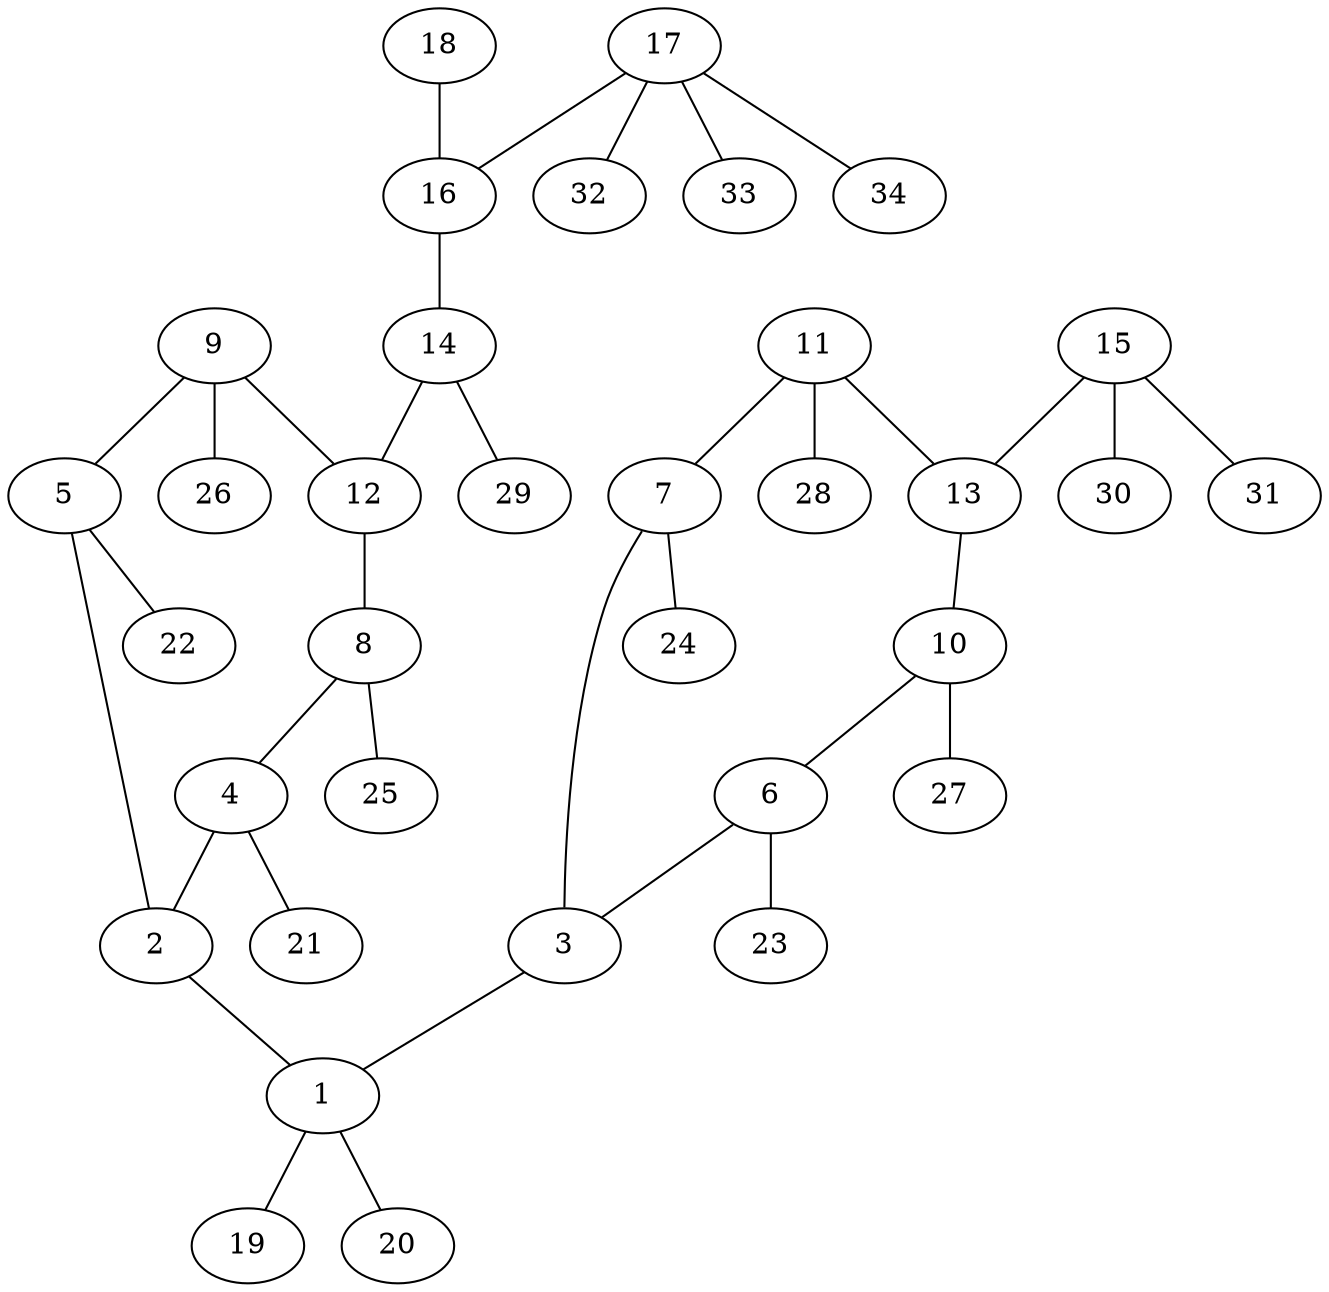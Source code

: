 graph molecule_817 {
	1	 [chem=C];
	19	 [chem=H];
	1 -- 19	 [valence=1];
	20	 [chem=H];
	1 -- 20	 [valence=1];
	2	 [chem=C];
	2 -- 1	 [valence=1];
	3	 [chem=C];
	3 -- 1	 [valence=1];
	4	 [chem=C];
	4 -- 2	 [valence=2];
	21	 [chem=H];
	4 -- 21	 [valence=1];
	5	 [chem=C];
	5 -- 2	 [valence=1];
	22	 [chem=H];
	5 -- 22	 [valence=1];
	6	 [chem=C];
	6 -- 3	 [valence=2];
	23	 [chem=H];
	6 -- 23	 [valence=1];
	7	 [chem=C];
	7 -- 3	 [valence=1];
	24	 [chem=H];
	7 -- 24	 [valence=1];
	8	 [chem=C];
	8 -- 4	 [valence=1];
	25	 [chem=H];
	8 -- 25	 [valence=1];
	9	 [chem=C];
	9 -- 5	 [valence=2];
	12	 [chem=C];
	9 -- 12	 [valence=1];
	26	 [chem=H];
	9 -- 26	 [valence=1];
	10	 [chem=C];
	10 -- 6	 [valence=1];
	27	 [chem=H];
	10 -- 27	 [valence=1];
	11	 [chem=C];
	11 -- 7	 [valence=2];
	13	 [chem=C];
	11 -- 13	 [valence=1];
	28	 [chem=H];
	11 -- 28	 [valence=1];
	12 -- 8	 [valence=2];
	13 -- 10	 [valence=2];
	14	 [chem=N];
	14 -- 12	 [valence=1];
	29	 [chem=H];
	14 -- 29	 [valence=1];
	15	 [chem=N];
	15 -- 13	 [valence=1];
	30	 [chem=H];
	15 -- 30	 [valence=1];
	31	 [chem=H];
	15 -- 31	 [valence=1];
	16	 [chem=C];
	16 -- 14	 [valence=1];
	17	 [chem=C];
	17 -- 16	 [valence=1];
	32	 [chem=H];
	17 -- 32	 [valence=1];
	33	 [chem=H];
	17 -- 33	 [valence=1];
	34	 [chem=H];
	17 -- 34	 [valence=1];
	18	 [chem=O];
	18 -- 16	 [valence=2];
}
